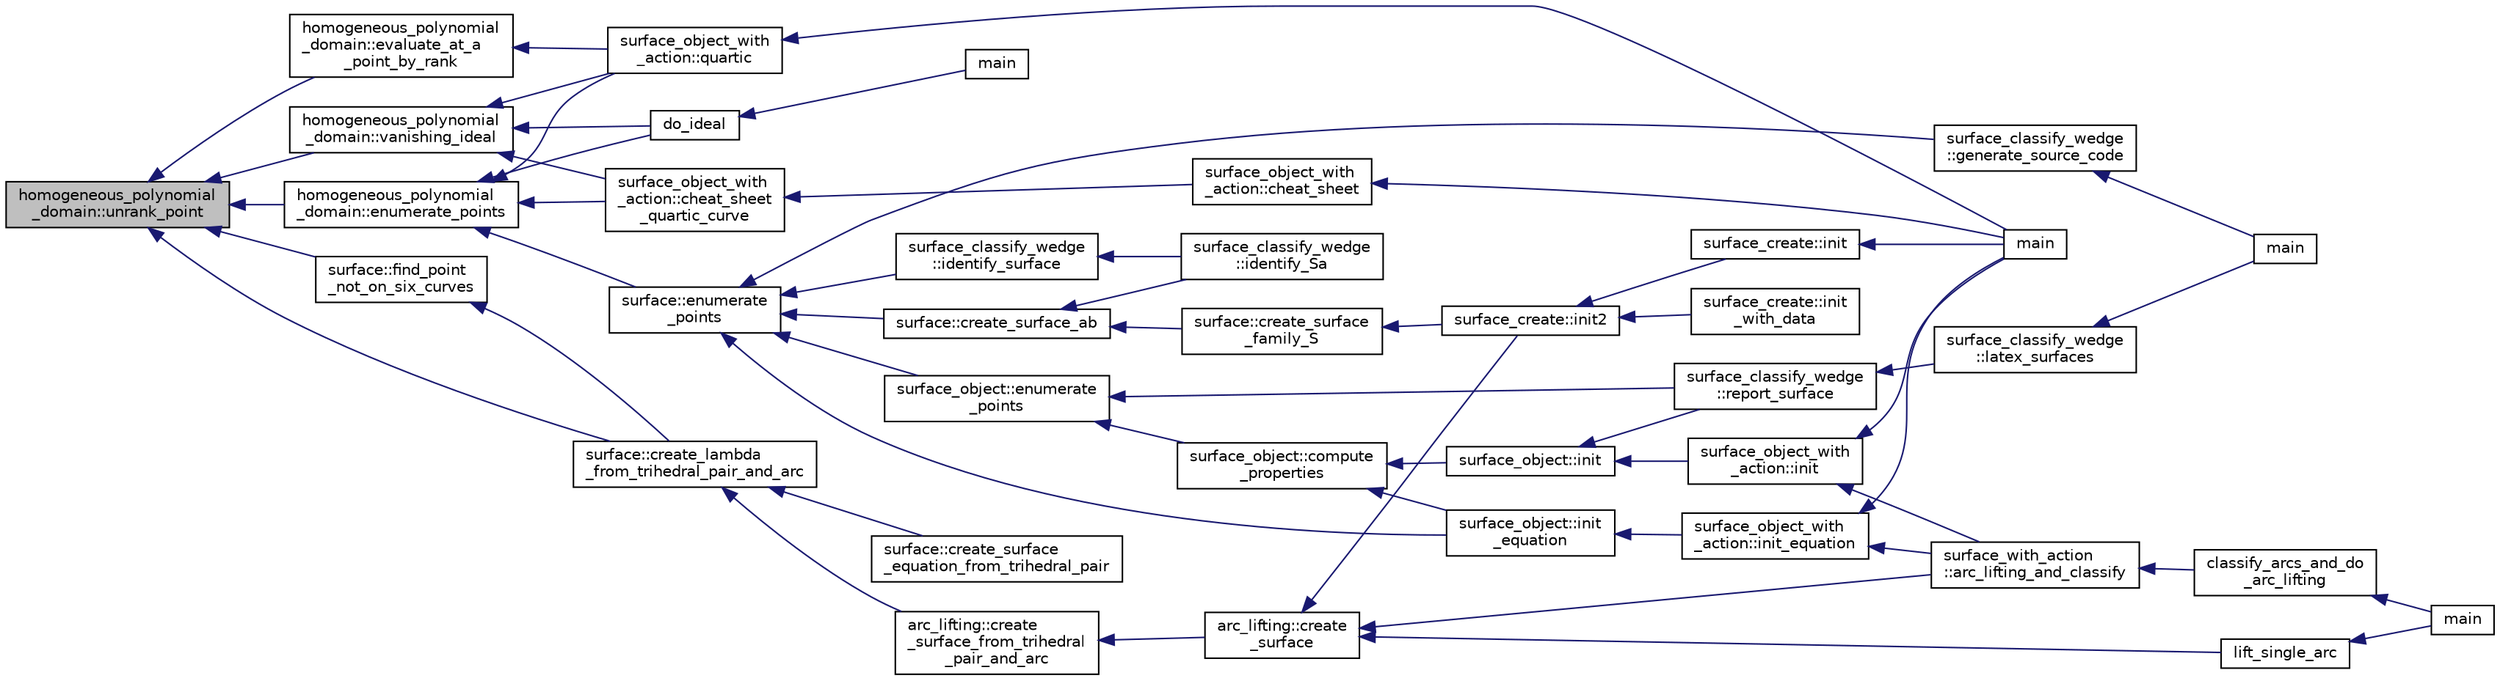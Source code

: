 digraph "homogeneous_polynomial_domain::unrank_point"
{
  edge [fontname="Helvetica",fontsize="10",labelfontname="Helvetica",labelfontsize="10"];
  node [fontname="Helvetica",fontsize="10",shape=record];
  rankdir="LR";
  Node2267 [label="homogeneous_polynomial\l_domain::unrank_point",height=0.2,width=0.4,color="black", fillcolor="grey75", style="filled", fontcolor="black"];
  Node2267 -> Node2268 [dir="back",color="midnightblue",fontsize="10",style="solid",fontname="Helvetica"];
  Node2268 [label="homogeneous_polynomial\l_domain::enumerate_points",height=0.2,width=0.4,color="black", fillcolor="white", style="filled",URL="$d2/da7/classhomogeneous__polynomial__domain.html#adc0868f632cc5662b7bfaf0b3d72268f"];
  Node2268 -> Node2269 [dir="back",color="midnightblue",fontsize="10",style="solid",fontname="Helvetica"];
  Node2269 [label="do_ideal",height=0.2,width=0.4,color="black", fillcolor="white", style="filled",URL="$d4/d67/geometry_8h.html#a719f98ff45a1f8cbe0ff10a1954f0893"];
  Node2269 -> Node2270 [dir="back",color="midnightblue",fontsize="10",style="solid",fontname="Helvetica"];
  Node2270 [label="main",height=0.2,width=0.4,color="black", fillcolor="white", style="filled",URL="$d0/d2f/process_8_c.html#a3c04138a5bfe5d72780bb7e82a18e627"];
  Node2268 -> Node2271 [dir="back",color="midnightblue",fontsize="10",style="solid",fontname="Helvetica"];
  Node2271 [label="surface::enumerate\l_points",height=0.2,width=0.4,color="black", fillcolor="white", style="filled",URL="$d5/d88/classsurface.html#adc79cf9249a0bd3350b35a9c6bdd94d8"];
  Node2271 -> Node2272 [dir="back",color="midnightblue",fontsize="10",style="solid",fontname="Helvetica"];
  Node2272 [label="surface::create_surface_ab",height=0.2,width=0.4,color="black", fillcolor="white", style="filled",URL="$d5/d88/classsurface.html#a9e0834d9fd3ea14957df1944ac40c847"];
  Node2272 -> Node2273 [dir="back",color="midnightblue",fontsize="10",style="solid",fontname="Helvetica"];
  Node2273 [label="surface::create_surface\l_family_S",height=0.2,width=0.4,color="black", fillcolor="white", style="filled",URL="$d5/d88/classsurface.html#a820199c4eab279fad1085a308550fa8f"];
  Node2273 -> Node2274 [dir="back",color="midnightblue",fontsize="10",style="solid",fontname="Helvetica"];
  Node2274 [label="surface_create::init2",height=0.2,width=0.4,color="black", fillcolor="white", style="filled",URL="$de/da4/classsurface__create.html#a0d600640f7dd62d5a6c36443effdab59"];
  Node2274 -> Node2275 [dir="back",color="midnightblue",fontsize="10",style="solid",fontname="Helvetica"];
  Node2275 [label="surface_create::init\l_with_data",height=0.2,width=0.4,color="black", fillcolor="white", style="filled",URL="$de/da4/classsurface__create.html#a9226f687139676532adb1aa971fbade2"];
  Node2274 -> Node2276 [dir="back",color="midnightblue",fontsize="10",style="solid",fontname="Helvetica"];
  Node2276 [label="surface_create::init",height=0.2,width=0.4,color="black", fillcolor="white", style="filled",URL="$de/da4/classsurface__create.html#ab0db5c12825f778e3caf8aa4da02eb06"];
  Node2276 -> Node2277 [dir="back",color="midnightblue",fontsize="10",style="solid",fontname="Helvetica"];
  Node2277 [label="main",height=0.2,width=0.4,color="black", fillcolor="white", style="filled",URL="$d2/dfa/create__surface__main_8_c.html#a217dbf8b442f20279ea00b898af96f52"];
  Node2272 -> Node2278 [dir="back",color="midnightblue",fontsize="10",style="solid",fontname="Helvetica"];
  Node2278 [label="surface_classify_wedge\l::identify_Sa",height=0.2,width=0.4,color="black", fillcolor="white", style="filled",URL="$d7/d5c/classsurface__classify__wedge.html#a8fdc22ea1850bd4da28ace84adb055a6"];
  Node2271 -> Node2279 [dir="back",color="midnightblue",fontsize="10",style="solid",fontname="Helvetica"];
  Node2279 [label="surface_object::init\l_equation",height=0.2,width=0.4,color="black", fillcolor="white", style="filled",URL="$df/df8/classsurface__object.html#afd4f4d1accbf361897374bd18d571913"];
  Node2279 -> Node2280 [dir="back",color="midnightblue",fontsize="10",style="solid",fontname="Helvetica"];
  Node2280 [label="surface_object_with\l_action::init_equation",height=0.2,width=0.4,color="black", fillcolor="white", style="filled",URL="$db/d28/classsurface__object__with__action.html#a310ce4189e50545dd67fa3652b8fd160"];
  Node2280 -> Node2277 [dir="back",color="midnightblue",fontsize="10",style="solid",fontname="Helvetica"];
  Node2280 -> Node2281 [dir="back",color="midnightblue",fontsize="10",style="solid",fontname="Helvetica"];
  Node2281 [label="surface_with_action\l::arc_lifting_and_classify",height=0.2,width=0.4,color="black", fillcolor="white", style="filled",URL="$d8/df9/classsurface__with__action.html#a62a3948f830c59e09ef94937650a07a4"];
  Node2281 -> Node2282 [dir="back",color="midnightblue",fontsize="10",style="solid",fontname="Helvetica"];
  Node2282 [label="classify_arcs_and_do\l_arc_lifting",height=0.2,width=0.4,color="black", fillcolor="white", style="filled",URL="$d6/dc3/arc__lifting__main_8_c.html#afdd7be16f16b8c71e9a72fe5f6a0b59c"];
  Node2282 -> Node2283 [dir="back",color="midnightblue",fontsize="10",style="solid",fontname="Helvetica"];
  Node2283 [label="main",height=0.2,width=0.4,color="black", fillcolor="white", style="filled",URL="$d6/dc3/arc__lifting__main_8_c.html#a217dbf8b442f20279ea00b898af96f52"];
  Node2271 -> Node2284 [dir="back",color="midnightblue",fontsize="10",style="solid",fontname="Helvetica"];
  Node2284 [label="surface_object::enumerate\l_points",height=0.2,width=0.4,color="black", fillcolor="white", style="filled",URL="$df/df8/classsurface__object.html#a001a13b6ea34dbe559033af634203466"];
  Node2284 -> Node2285 [dir="back",color="midnightblue",fontsize="10",style="solid",fontname="Helvetica"];
  Node2285 [label="surface_object::compute\l_properties",height=0.2,width=0.4,color="black", fillcolor="white", style="filled",URL="$df/df8/classsurface__object.html#ad6c02c3c1432f8adfe49932041ce1b20"];
  Node2285 -> Node2279 [dir="back",color="midnightblue",fontsize="10",style="solid",fontname="Helvetica"];
  Node2285 -> Node2286 [dir="back",color="midnightblue",fontsize="10",style="solid",fontname="Helvetica"];
  Node2286 [label="surface_object::init",height=0.2,width=0.4,color="black", fillcolor="white", style="filled",URL="$df/df8/classsurface__object.html#ae51d9ac0a3853bc07908ac48ffa6e0d2"];
  Node2286 -> Node2287 [dir="back",color="midnightblue",fontsize="10",style="solid",fontname="Helvetica"];
  Node2287 [label="surface_classify_wedge\l::report_surface",height=0.2,width=0.4,color="black", fillcolor="white", style="filled",URL="$d7/d5c/classsurface__classify__wedge.html#ad577d435c4726d0a35c10b2f8d4ed00c"];
  Node2287 -> Node2288 [dir="back",color="midnightblue",fontsize="10",style="solid",fontname="Helvetica"];
  Node2288 [label="surface_classify_wedge\l::latex_surfaces",height=0.2,width=0.4,color="black", fillcolor="white", style="filled",URL="$d7/d5c/classsurface__classify__wedge.html#a5698763ece48d6f0a605527ca62429c5"];
  Node2288 -> Node2289 [dir="back",color="midnightblue",fontsize="10",style="solid",fontname="Helvetica"];
  Node2289 [label="main",height=0.2,width=0.4,color="black", fillcolor="white", style="filled",URL="$df/df8/surface__classify_8_c.html#a217dbf8b442f20279ea00b898af96f52"];
  Node2286 -> Node2290 [dir="back",color="midnightblue",fontsize="10",style="solid",fontname="Helvetica"];
  Node2290 [label="surface_object_with\l_action::init",height=0.2,width=0.4,color="black", fillcolor="white", style="filled",URL="$db/d28/classsurface__object__with__action.html#a65085da19618def3909b0f4bc27cba8a"];
  Node2290 -> Node2277 [dir="back",color="midnightblue",fontsize="10",style="solid",fontname="Helvetica"];
  Node2290 -> Node2281 [dir="back",color="midnightblue",fontsize="10",style="solid",fontname="Helvetica"];
  Node2284 -> Node2287 [dir="back",color="midnightblue",fontsize="10",style="solid",fontname="Helvetica"];
  Node2271 -> Node2291 [dir="back",color="midnightblue",fontsize="10",style="solid",fontname="Helvetica"];
  Node2291 [label="surface_classify_wedge\l::identify_surface",height=0.2,width=0.4,color="black", fillcolor="white", style="filled",URL="$d7/d5c/classsurface__classify__wedge.html#a0ee820a0324434792bd5362b4606de80"];
  Node2291 -> Node2278 [dir="back",color="midnightblue",fontsize="10",style="solid",fontname="Helvetica"];
  Node2271 -> Node2292 [dir="back",color="midnightblue",fontsize="10",style="solid",fontname="Helvetica"];
  Node2292 [label="surface_classify_wedge\l::generate_source_code",height=0.2,width=0.4,color="black", fillcolor="white", style="filled",URL="$d7/d5c/classsurface__classify__wedge.html#a4cb31d5e7747571177fbdedf79631fd9"];
  Node2292 -> Node2289 [dir="back",color="midnightblue",fontsize="10",style="solid",fontname="Helvetica"];
  Node2268 -> Node2293 [dir="back",color="midnightblue",fontsize="10",style="solid",fontname="Helvetica"];
  Node2293 [label="surface_object_with\l_action::quartic",height=0.2,width=0.4,color="black", fillcolor="white", style="filled",URL="$db/d28/classsurface__object__with__action.html#a0143b698eb050332a79ed95f7d274ada"];
  Node2293 -> Node2277 [dir="back",color="midnightblue",fontsize="10",style="solid",fontname="Helvetica"];
  Node2268 -> Node2294 [dir="back",color="midnightblue",fontsize="10",style="solid",fontname="Helvetica"];
  Node2294 [label="surface_object_with\l_action::cheat_sheet\l_quartic_curve",height=0.2,width=0.4,color="black", fillcolor="white", style="filled",URL="$db/d28/classsurface__object__with__action.html#a7f42e37fc76dd9b6b113e35c2b886b36"];
  Node2294 -> Node2295 [dir="back",color="midnightblue",fontsize="10",style="solid",fontname="Helvetica"];
  Node2295 [label="surface_object_with\l_action::cheat_sheet",height=0.2,width=0.4,color="black", fillcolor="white", style="filled",URL="$db/d28/classsurface__object__with__action.html#a13371a6bb26f27759adcc0f7292b12d2"];
  Node2295 -> Node2277 [dir="back",color="midnightblue",fontsize="10",style="solid",fontname="Helvetica"];
  Node2267 -> Node2296 [dir="back",color="midnightblue",fontsize="10",style="solid",fontname="Helvetica"];
  Node2296 [label="homogeneous_polynomial\l_domain::evaluate_at_a\l_point_by_rank",height=0.2,width=0.4,color="black", fillcolor="white", style="filled",URL="$d2/da7/classhomogeneous__polynomial__domain.html#ae0bde037e3b48c69c7bd2b719eee5489"];
  Node2296 -> Node2293 [dir="back",color="midnightblue",fontsize="10",style="solid",fontname="Helvetica"];
  Node2267 -> Node2297 [dir="back",color="midnightblue",fontsize="10",style="solid",fontname="Helvetica"];
  Node2297 [label="homogeneous_polynomial\l_domain::vanishing_ideal",height=0.2,width=0.4,color="black", fillcolor="white", style="filled",URL="$d2/da7/classhomogeneous__polynomial__domain.html#a7037f7f1cd49d297eb3063b6b04699e2"];
  Node2297 -> Node2269 [dir="back",color="midnightblue",fontsize="10",style="solid",fontname="Helvetica"];
  Node2297 -> Node2293 [dir="back",color="midnightblue",fontsize="10",style="solid",fontname="Helvetica"];
  Node2297 -> Node2294 [dir="back",color="midnightblue",fontsize="10",style="solid",fontname="Helvetica"];
  Node2267 -> Node2298 [dir="back",color="midnightblue",fontsize="10",style="solid",fontname="Helvetica"];
  Node2298 [label="surface::create_lambda\l_from_trihedral_pair_and_arc",height=0.2,width=0.4,color="black", fillcolor="white", style="filled",URL="$d5/d88/classsurface.html#adb7f42b89cea8b8b3b63e0b02f925e59"];
  Node2298 -> Node2299 [dir="back",color="midnightblue",fontsize="10",style="solid",fontname="Helvetica"];
  Node2299 [label="surface::create_surface\l_equation_from_trihedral_pair",height=0.2,width=0.4,color="black", fillcolor="white", style="filled",URL="$d5/d88/classsurface.html#a39c89c2c3826d0d79d54ec69fb35a35e"];
  Node2298 -> Node2300 [dir="back",color="midnightblue",fontsize="10",style="solid",fontname="Helvetica"];
  Node2300 [label="arc_lifting::create\l_surface_from_trihedral\l_pair_and_arc",height=0.2,width=0.4,color="black", fillcolor="white", style="filled",URL="$dc/db7/classarc__lifting.html#a947fc1f7d5456a5654eef22b14c70317"];
  Node2300 -> Node2301 [dir="back",color="midnightblue",fontsize="10",style="solid",fontname="Helvetica"];
  Node2301 [label="arc_lifting::create\l_surface",height=0.2,width=0.4,color="black", fillcolor="white", style="filled",URL="$dc/db7/classarc__lifting.html#a2b1fd46281de9ff3fef00fc122d39b2b"];
  Node2301 -> Node2302 [dir="back",color="midnightblue",fontsize="10",style="solid",fontname="Helvetica"];
  Node2302 [label="lift_single_arc",height=0.2,width=0.4,color="black", fillcolor="white", style="filled",URL="$d6/dc3/arc__lifting__main_8_c.html#a0bdc148f70112959722a40cf9758d54b"];
  Node2302 -> Node2283 [dir="back",color="midnightblue",fontsize="10",style="solid",fontname="Helvetica"];
  Node2301 -> Node2274 [dir="back",color="midnightblue",fontsize="10",style="solid",fontname="Helvetica"];
  Node2301 -> Node2281 [dir="back",color="midnightblue",fontsize="10",style="solid",fontname="Helvetica"];
  Node2267 -> Node2303 [dir="back",color="midnightblue",fontsize="10",style="solid",fontname="Helvetica"];
  Node2303 [label="surface::find_point\l_not_on_six_curves",height=0.2,width=0.4,color="black", fillcolor="white", style="filled",URL="$d5/d88/classsurface.html#af88fb1ad052ac4c860b78a285f9c7b61"];
  Node2303 -> Node2298 [dir="back",color="midnightblue",fontsize="10",style="solid",fontname="Helvetica"];
}
